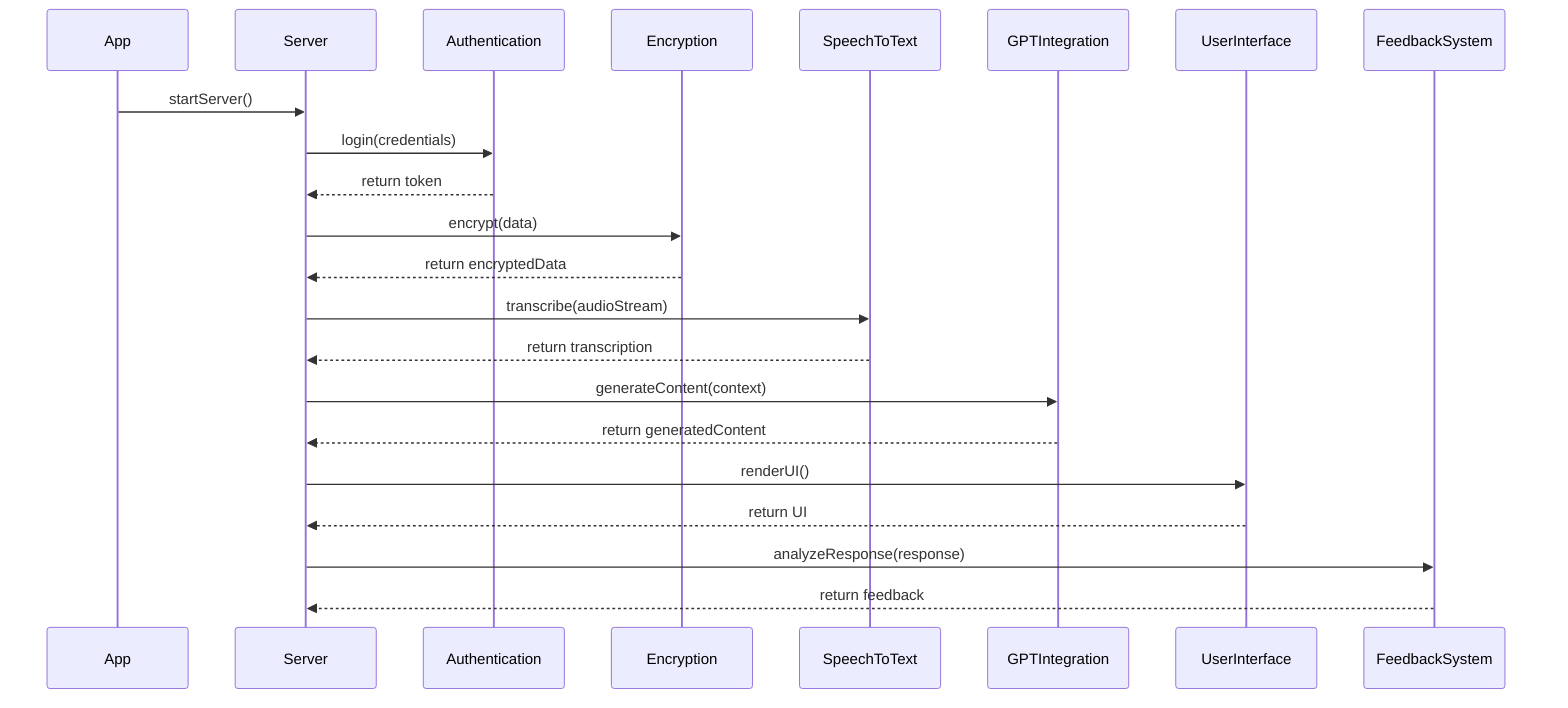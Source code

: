 sequenceDiagram
    participant A as App
    participant S as Server
    participant AU as Authentication
    participant E as Encryption
    participant STT as SpeechToText
    participant GPT as GPTIntegration
    participant UI as UserInterface
    participant FS as FeedbackSystem
    A->>S: startServer()
    S->>AU: login(credentials)
    AU-->>S: return token
    S->>E: encrypt(data)
    E-->>S: return encryptedData
    S->>STT: transcribe(audioStream)
    STT-->>S: return transcription
    S->>GPT: generateContent(context)
    GPT-->>S: return generatedContent
    S->>UI: renderUI()
    UI-->>S: return UI
    S->>FS: analyzeResponse(response)
    FS-->>S: return feedback
